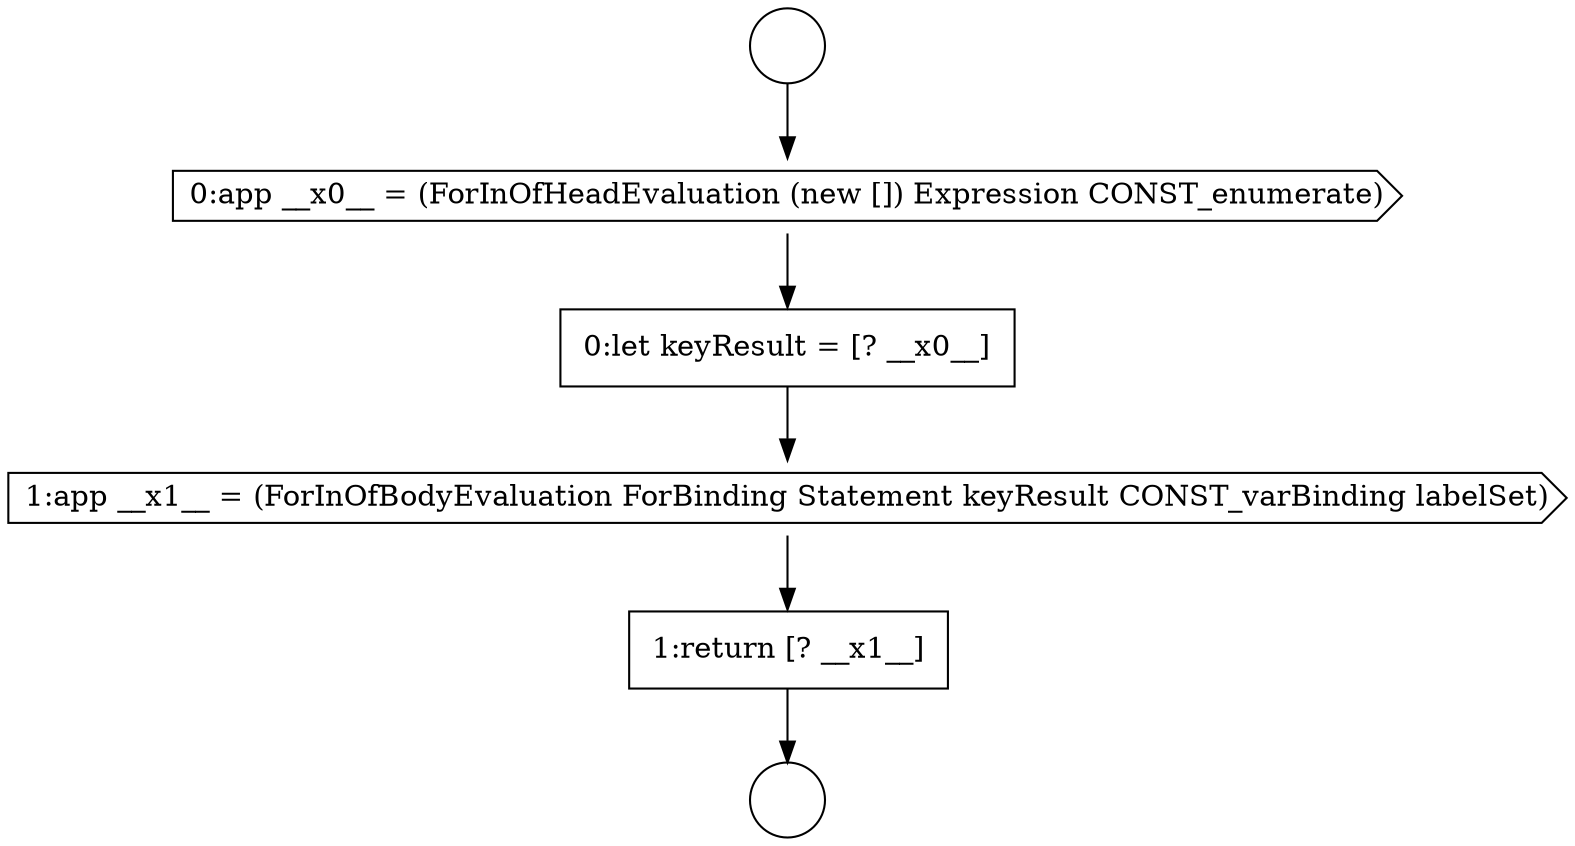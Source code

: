 digraph {
  node6623 [shape=none, margin=0, label=<<font color="black">
    <table border="0" cellborder="1" cellspacing="0" cellpadding="10">
      <tr><td align="left">0:let keyResult = [? __x0__]</td></tr>
    </table>
  </font>> color="black" fillcolor="white" style=filled]
  node6620 [shape=circle label=" " color="black" fillcolor="white" style=filled]
  node6624 [shape=cds, label=<<font color="black">1:app __x1__ = (ForInOfBodyEvaluation ForBinding Statement keyResult CONST_varBinding labelSet)</font>> color="black" fillcolor="white" style=filled]
  node6625 [shape=none, margin=0, label=<<font color="black">
    <table border="0" cellborder="1" cellspacing="0" cellpadding="10">
      <tr><td align="left">1:return [? __x1__]</td></tr>
    </table>
  </font>> color="black" fillcolor="white" style=filled]
  node6621 [shape=circle label=" " color="black" fillcolor="white" style=filled]
  node6622 [shape=cds, label=<<font color="black">0:app __x0__ = (ForInOfHeadEvaluation (new []) Expression CONST_enumerate)</font>> color="black" fillcolor="white" style=filled]
  node6624 -> node6625 [ color="black"]
  node6620 -> node6622 [ color="black"]
  node6622 -> node6623 [ color="black"]
  node6625 -> node6621 [ color="black"]
  node6623 -> node6624 [ color="black"]
}
